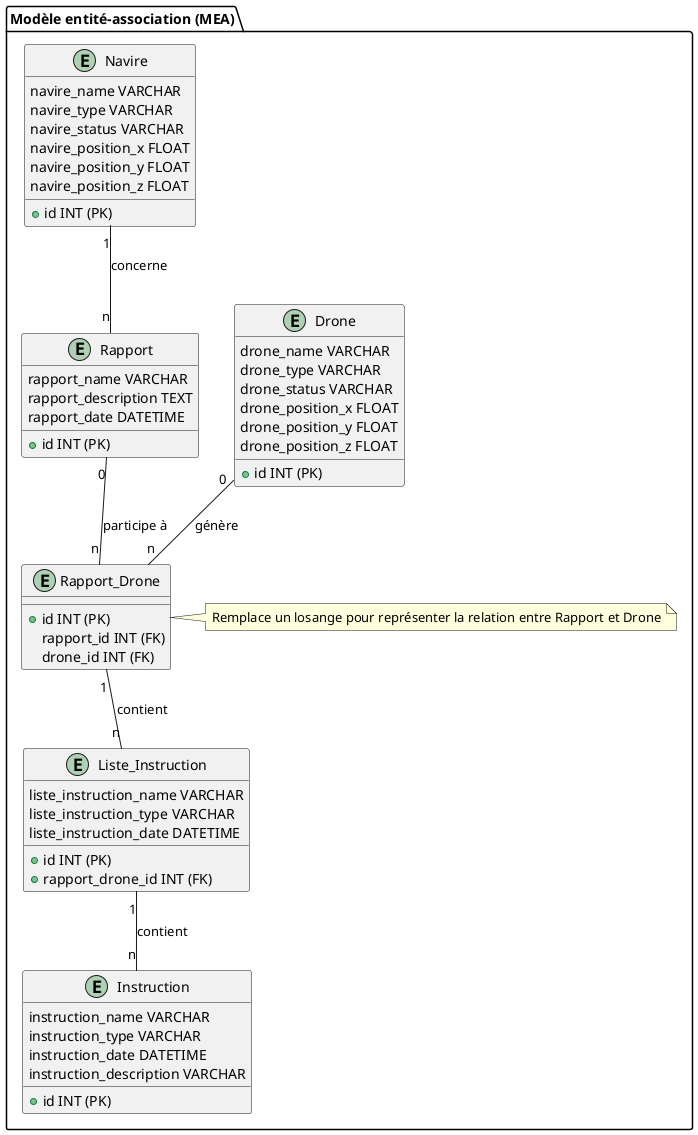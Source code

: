 @startuml
package "Modèle entité-association (MEA)" {
    entity Drone {
        + id INT (PK)
        drone_name VARCHAR
        drone_type VARCHAR
        drone_status VARCHAR
        drone_position_x FLOAT
        drone_position_y FLOAT
        drone_position_z FLOAT
    }

    entity Navire {
        + id INT (PK)
        navire_name VARCHAR
        navire_type VARCHAR
        navire_status VARCHAR
        navire_position_x FLOAT
        navire_position_y FLOAT
        navire_position_z FLOAT
    }

    entity Rapport {
        + id INT (PK)
        rapport_name VARCHAR
        rapport_description TEXT
        rapport_date DATETIME
    }

    entity Rapport_Drone {
        + id INT (PK)
        rapport_id INT (FK)
        drone_id INT (FK)
    }
    note right of Rapport_Drone
    Remplace un losange pour représenter la relation entre Rapport et Drone
    end note

    entity Liste_Instruction {
        + id INT (PK)
        + rapport_drone_id INT (FK)
        liste_instruction_name VARCHAR
        liste_instruction_type VARCHAR
        liste_instruction_date DATETIME
    }

    entity Instruction {
        + id INT (PK)
        instruction_name VARCHAR
        instruction_type VARCHAR
        instruction_date DATETIME
        instruction_description VARCHAR
    }

    Drone "0" -- "n" Rapport_Drone : génère
    Rapport "0" -- "n" Rapport_Drone : participe à
    Navire "1" -- "n" Rapport : concerne

    Rapport_Drone "1" -- "n" Liste_Instruction : contient
    Liste_Instruction "1" -- "n" Instruction : contient
}
@enduml




@startuml
package "DC L2 Client" #EEEEEE {
    package "Data" #FFFFFF {
        class Simulation {
            - id : int
            - terrain: int
            - client : Client
            - unite : list<Unité>
            - unite_adverse : list<Unité>
        }

        class Unité {
            - drones: list<Drone>
            - sousmarins: list<SousMarin>
        }

        class SousMarin {
            - cap : tuple
            - position : tuple
            - mode : int 
            - dronesAlloués: int
            + attaquer()
            + changer_cap()
            + ecouter()
            + blanchir()
            + afficher_position()
        }

        class Drone {
            - id : int 
            - num_serie : int
            - position : tuple 
            - cap : tuple 
            + envoyer_position()
            + prise_image()
            + prise_son()
            + retour()
            + exploser()
            + reperage()
        }
    }
    
    package "GUI" #FFFFFF {
        class Client {
            - id: int 
            - port : int 
            - addr : int 
            - num_simulation: int
            + envoyer_drone(id)
            + gerer_modeActionSM()
            + generer_rapport()
            + cloturer_mission()
        }
    }
    
    package "Data_Access_Object" #FFFFFF {
        
    }
    
    package "Controler" #FFFFFF {
        class ControleurClient {
            + recuperer_donnees()
            + mettre_a_jour_simulation()
        }
    }
    
    package "Net" #FFFFFF {
    }
    
    package "DB_Manager" #FFFFFF {
        class BD {
            - addr : string
            - port : int 
            - cle : string
            - type_requete : list
            + acces_rapport()
            + enregistrer_rapport()
            + envoyer_requete(type_requete)
        }
    }
    
    package "Messages" #FFFFFF {
    }
    
    package "I18N" #FFFFFF {
    }

    note right of Messages
    Common
    end note
    note right of Data
    Common
    end note
    note right of GUI
    Common
    end note

   
}


 GUI --> I18N
    GUI --> Controler
    Controler --> GUI
    Controler --> Data
    Data_Access_Object --> Data
    Data_Access_Object --> DB_Manager
    Net --> Messages

Simulation *- Unité
Unité *-- Drone
Unité *-- SousMarin
SousMarin o-- Drone
@enduml






@startuml


   



    



package "DC L2 Serveur" #EEEEEE
{
    package "Data" #FFFFFF
    {

    class Simulation {
        - id : int
        - terrain: int
        - client : Client
        - unite : list<Unité>
        - unite_adverse : list<Unité>
    }

    class Unité {
        - drones: list<Drone>
        - sousmarins: list<SousMarin>
    }

    class SousMarin {
        - cap : tuple
        - position : tuple
        - mode : int 
        - dronesAlloués: int
        + attaquer()
        + changer_cap()
        + ecouter()
        + blanchir()
        + afficher_position()
    }

    class Drone {
        - id : int 
        - num_serie : int
        - position : tuple 
        - cap : tuple 
        + envoyer_position()
        + prise_image()
        + prise_son()
        + retour()
        + exploser()
        + reperage()
    }

    class Sitac{
        - id_terrain : int
        - billes_vertes : list<SousMarin>
        - billes_rouges : list<SousMarin>
        - cones_verts : list<Drone>
        - cones_rouges : list<Drone>
        + afficher_positions_drones(unite: drones)
        + afficher_positions_sousmarins(unite: sousmarin)
        + afficher_positions_drones_adverse(unite: drones)
        + afficher_positions_sousmarins_adverse(unite: sousmarin)
    }

Simulation *- Unité
Unité *-- Drone
Unité *-- SousMarin
SousMarin o-- Drone

    Sitac *-- Drone
    Sitac *-- SousMarin

    }

    package "GUI" #FFFFFF
    {
        class Serveur {
        - id : int
        - port: int 
        - addr : string
        - controleur : ControleurServeur
        + consulter_rapport_mission()
        + creer_unite()
        + cree_simulation()
        + lancer_simulation()
    }

    }

    package "I18N" #FFFFFF
    {
    }

    package "Data_Access_Object" #FFFFFF
    {
    }

    package "Controler" #FFFFFF
    {
        class ControleurClient {
            + recuperer_donnees()
            + mettre_a_jour_simulation()
        }
    }

    package "Net" #FFFFFF
    {
    }

    package "DB_Manager" #FFFFFF
    {
        class BD {
            - addr : string
            - port : int 
            - cle : string
            - type_requete : list
            + acces_rapport()
            + enregistrer_rapport()
            + envoyer_requete(type_requete)
        }
    }

    package "Messages" #FFFFFF
    {
    }

    note right of Messages
    Common
    end note
    note right of I18N
    Common
    end note

    GUI --> I18N
    GUI --> Controler
    Controler --> GUI
    Controler --> Data
    Data_Access_Object --> Data
    Data_Access_Object --> DB_Manager
    Net --> Messages
}

@enduml





@startuml
package "Modèle entité-association (MEA)" {
    entity Drone {
        + id INT (PK)
        drone_name VARCHAR
        drone_type VARCHAR
        drone_status VARCHAR
        drone_position_x FLOAT
        drone_position_y FLOAT
        drone_position_z FLOAT
    }

    entity Navire {
        + id INT (PK)
        navire_name VARCHAR
        navire_type VARCHAR
        navire_status VARCHAR
        navire_position_x FLOAT
        navire_position_y FLOAT
        navire_position_z FLOAT
    }

    entity Rapport {
        + id INT (PK)
        rapport_name VARCHAR
        rapport_description TEXT
        rapport_date DATETIME
    }

    entity Rapport_Drone {
        + id INT (PK)
        rapport_id INT (FK)
        drone_id INT (FK)
    }
    note right of Rapport_Drone
    Remplace un losange pour représenter la relation entre Rapport et Drone
    end note

    entity Liste_Instruction {
        + id INT (PK)
        + rapport_drone_id INT (FK)
        liste_instruction_name VARCHAR
        liste_instruction_type VARCHAR
        liste_instruction_date DATETIME
    }

    entity Instruction {
        + id INT (PK)
        instruction_name VARCHAR
        instruction_type VARCHAR
        instruction_date DATETIME
        instruction_description VARCHAR
    }

    Drone "0" -- "n" Rapport_Drone : génère
    Rapport "0" -- "n" Rapport_Drone : participe à
    Navire "1" -- "n" Rapport : concerne

    Liste_Instruction "1" -- "n" Instruction : contient
    Rapport_Drone "1" -- "n" Liste_Instruction : contient
}
@enduml



